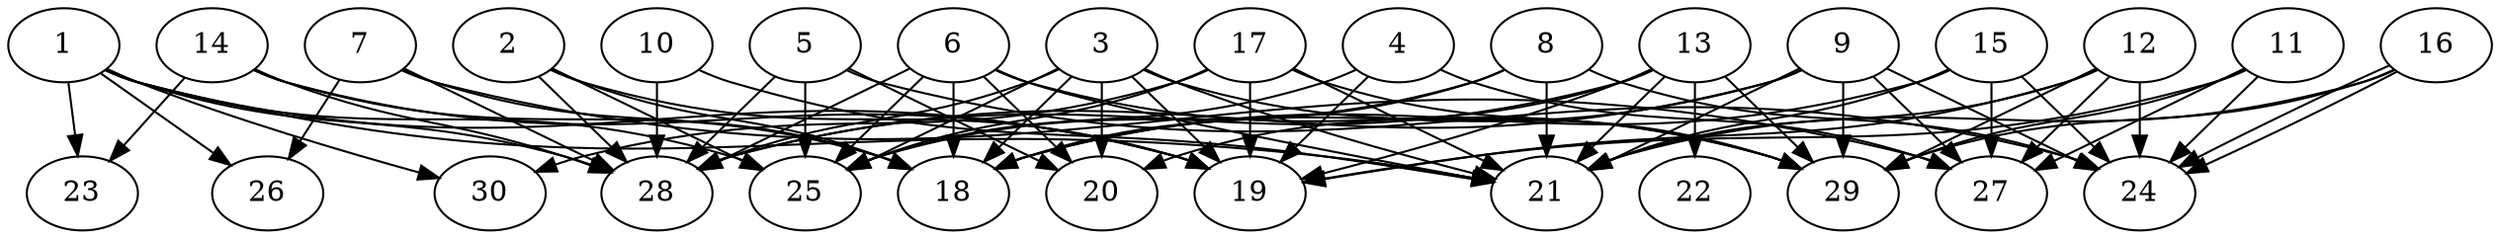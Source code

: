 // DAG automatically generated by daggen at Tue Aug  6 16:27:24 2019
// ./daggen --dot -n 30 --ccr 0.4 --fat 0.8 --regular 0.5 --density 0.6 --mindata 5242880 --maxdata 52428800 
digraph G {
  1 [size="81510400", alpha="0.16", expect_size="32604160"] 
  1 -> 19 [size ="32604160"]
  1 -> 21 [size ="32604160"]
  1 -> 23 [size ="32604160"]
  1 -> 25 [size ="32604160"]
  1 -> 26 [size ="32604160"]
  1 -> 28 [size ="32604160"]
  1 -> 30 [size ="32604160"]
  2 [size="25989120", alpha="0.19", expect_size="10395648"] 
  2 -> 18 [size ="10395648"]
  2 -> 19 [size ="10395648"]
  2 -> 25 [size ="10395648"]
  2 -> 28 [size ="10395648"]
  3 [size="18319360", alpha="0.06", expect_size="7327744"] 
  3 -> 18 [size ="7327744"]
  3 -> 19 [size ="7327744"]
  3 -> 20 [size ="7327744"]
  3 -> 21 [size ="7327744"]
  3 -> 25 [size ="7327744"]
  3 -> 28 [size ="7327744"]
  3 -> 29 [size ="7327744"]
  4 [size="130048000", alpha="0.05", expect_size="52019200"] 
  4 -> 19 [size ="52019200"]
  4 -> 25 [size ="52019200"]
  4 -> 27 [size ="52019200"]
  5 [size="42150400", alpha="0.11", expect_size="16860160"] 
  5 -> 20 [size ="16860160"]
  5 -> 24 [size ="16860160"]
  5 -> 25 [size ="16860160"]
  5 -> 28 [size ="16860160"]
  6 [size="115658240", alpha="0.06", expect_size="46263296"] 
  6 -> 18 [size ="46263296"]
  6 -> 20 [size ="46263296"]
  6 -> 21 [size ="46263296"]
  6 -> 25 [size ="46263296"]
  6 -> 28 [size ="46263296"]
  6 -> 29 [size ="46263296"]
  7 [size="16281600", alpha="0.10", expect_size="6512640"] 
  7 -> 18 [size ="6512640"]
  7 -> 26 [size ="6512640"]
  7 -> 27 [size ="6512640"]
  7 -> 28 [size ="6512640"]
  8 [size="45212160", alpha="0.19", expect_size="18084864"] 
  8 -> 18 [size ="18084864"]
  8 -> 21 [size ="18084864"]
  8 -> 24 [size ="18084864"]
  8 -> 25 [size ="18084864"]
  9 [size="113902080", alpha="0.12", expect_size="45560832"] 
  9 -> 18 [size ="45560832"]
  9 -> 21 [size ="45560832"]
  9 -> 24 [size ="45560832"]
  9 -> 27 [size ="45560832"]
  9 -> 28 [size ="45560832"]
  9 -> 29 [size ="45560832"]
  10 [size="43353600", alpha="0.06", expect_size="17341440"] 
  10 -> 21 [size ="17341440"]
  10 -> 28 [size ="17341440"]
  11 [size="107141120", alpha="0.19", expect_size="42856448"] 
  11 -> 19 [size ="42856448"]
  11 -> 24 [size ="42856448"]
  11 -> 27 [size ="42856448"]
  11 -> 29 [size ="42856448"]
  12 [size="83097600", alpha="0.14", expect_size="33239040"] 
  12 -> 19 [size ="33239040"]
  12 -> 21 [size ="33239040"]
  12 -> 24 [size ="33239040"]
  12 -> 27 [size ="33239040"]
  12 -> 29 [size ="33239040"]
  13 [size="79472640", alpha="0.02", expect_size="31789056"] 
  13 -> 19 [size ="31789056"]
  13 -> 20 [size ="31789056"]
  13 -> 21 [size ="31789056"]
  13 -> 22 [size ="31789056"]
  13 -> 28 [size ="31789056"]
  13 -> 29 [size ="31789056"]
  14 [size="114362880", alpha="0.05", expect_size="45745152"] 
  14 -> 18 [size ="45745152"]
  14 -> 19 [size ="45745152"]
  14 -> 23 [size ="45745152"]
  14 -> 28 [size ="45745152"]
  15 [size="24309760", alpha="0.19", expect_size="9723904"] 
  15 -> 18 [size ="9723904"]
  15 -> 21 [size ="9723904"]
  15 -> 24 [size ="9723904"]
  15 -> 27 [size ="9723904"]
  16 [size="88128000", alpha="0.07", expect_size="35251200"] 
  16 -> 21 [size ="35251200"]
  16 -> 24 [size ="35251200"]
  16 -> 24 [size ="35251200"]
  16 -> 29 [size ="35251200"]
  17 [size="120642560", alpha="0.06", expect_size="48257024"] 
  17 -> 19 [size ="48257024"]
  17 -> 21 [size ="48257024"]
  17 -> 25 [size ="48257024"]
  17 -> 29 [size ="48257024"]
  17 -> 30 [size ="48257024"]
  18 [size="61109760", alpha="0.04", expect_size="24443904"] 
  19 [size="55531520", alpha="0.15", expect_size="22212608"] 
  20 [size="128273920", alpha="0.15", expect_size="51309568"] 
  21 [size="45847040", alpha="0.06", expect_size="18338816"] 
  22 [size="37821440", alpha="0.20", expect_size="15128576"] 
  23 [size="120056320", alpha="0.14", expect_size="48022528"] 
  24 [size="13488640", alpha="0.09", expect_size="5395456"] 
  25 [size="44979200", alpha="0.08", expect_size="17991680"] 
  26 [size="36313600", alpha="0.04", expect_size="14525440"] 
  27 [size="79626240", alpha="0.02", expect_size="31850496"] 
  28 [size="115624960", alpha="0.04", expect_size="46249984"] 
  29 [size="18657280", alpha="0.04", expect_size="7462912"] 
  30 [size="105623040", alpha="0.09", expect_size="42249216"] 
}
